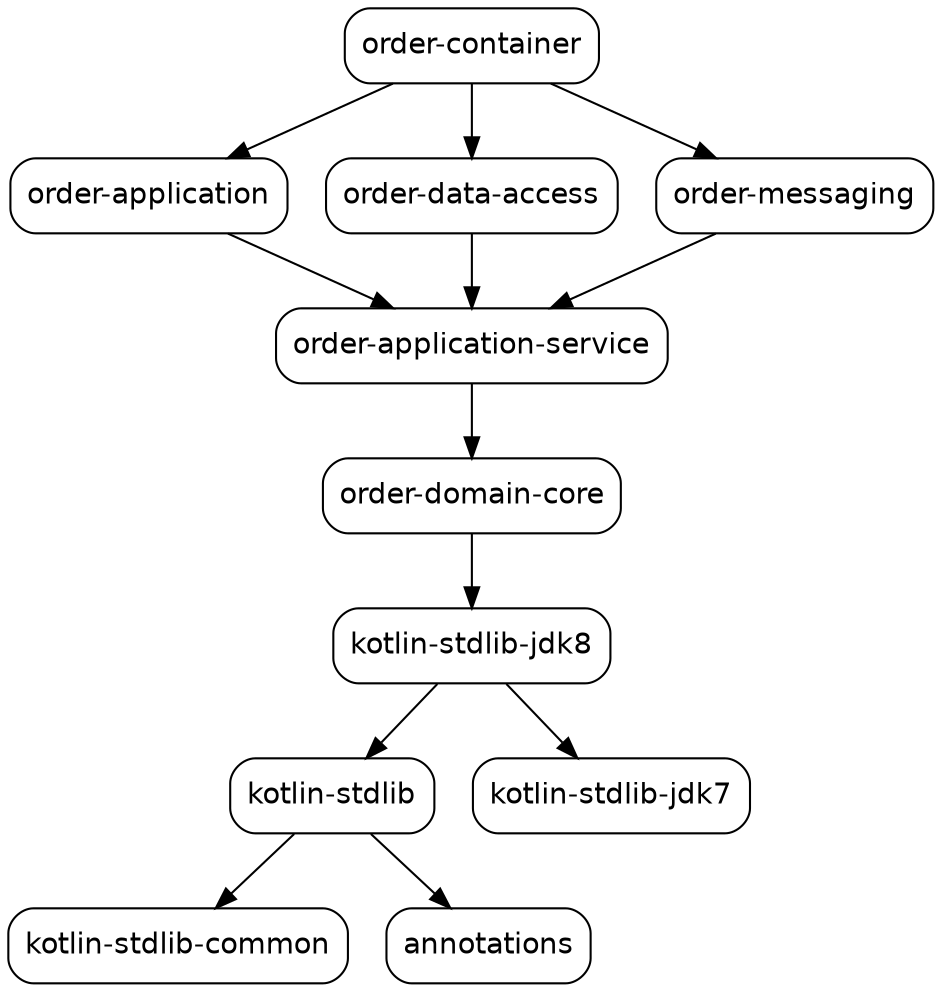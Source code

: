 digraph "food-ordering-system" {
  node [shape="box",style="rounded",fontname="Helvetica",fontsize="14"]
  edge [fontsize="10",fontname="Helvetica"]

  // Node Definitions:
  "org.jetbrains.kotlin:kotlin-stdlib:jar:compile"[label=<kotlin-stdlib>]
  "org.jetbrains.kotlin:kotlin-stdlib-common:jar:compile"[label=<kotlin-stdlib-common>]
  "org.jetbrains:annotations:jar:compile"[label=<annotations>]
  "org.jetbrains.kotlin:kotlin-stdlib-jdk8:jar:compile"[label=<kotlin-stdlib-jdk8>]
  "org.jetbrains.kotlin:kotlin-stdlib-jdk7:jar:compile"[label=<kotlin-stdlib-jdk7>]
  "com.food.ordering.system:order-domain-core:jar:compile"[label=<order-domain-core>]
  "com.food.ordering.system:order-application-service:jar:compile"[label=<order-application-service>]
  "com.food.ordering.system:order-application:jar:compile"[label=<order-application>]
  "com.food.ordering.system:order-data-access:jar:compile"[label=<order-data-access>]
  "com.food.ordering.system:order-messaging:jar:compile"[label=<order-messaging>]
  "com.food.ordering.system:order-container:jar:compile"[label=<order-container>]

  // Edge Definitions:
  "org.jetbrains.kotlin:kotlin-stdlib:jar:compile" -> "org.jetbrains.kotlin:kotlin-stdlib-common:jar:compile"
  "org.jetbrains.kotlin:kotlin-stdlib:jar:compile" -> "org.jetbrains:annotations:jar:compile"
  "org.jetbrains.kotlin:kotlin-stdlib-jdk8:jar:compile" -> "org.jetbrains.kotlin:kotlin-stdlib:jar:compile"
  "org.jetbrains.kotlin:kotlin-stdlib-jdk8:jar:compile" -> "org.jetbrains.kotlin:kotlin-stdlib-jdk7:jar:compile"
  "com.food.ordering.system:order-domain-core:jar:compile" -> "org.jetbrains.kotlin:kotlin-stdlib-jdk8:jar:compile"
  "com.food.ordering.system:order-application-service:jar:compile" -> "com.food.ordering.system:order-domain-core:jar:compile"
  "com.food.ordering.system:order-application:jar:compile" -> "com.food.ordering.system:order-application-service:jar:compile"
  "com.food.ordering.system:order-data-access:jar:compile" -> "com.food.ordering.system:order-application-service:jar:compile"
  "com.food.ordering.system:order-messaging:jar:compile" -> "com.food.ordering.system:order-application-service:jar:compile"
  "com.food.ordering.system:order-container:jar:compile" -> "com.food.ordering.system:order-application:jar:compile"
  "com.food.ordering.system:order-container:jar:compile" -> "com.food.ordering.system:order-data-access:jar:compile"
  "com.food.ordering.system:order-container:jar:compile" -> "com.food.ordering.system:order-messaging:jar:compile"
}